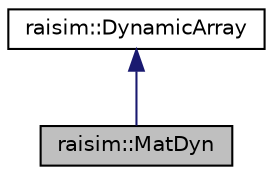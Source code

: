 digraph "raisim::MatDyn"
{
  edge [fontname="Helvetica",fontsize="10",labelfontname="Helvetica",labelfontsize="10"];
  node [fontname="Helvetica",fontsize="10",shape=record];
  Node2 [label="raisim::MatDyn",height=0.2,width=0.4,color="black", fillcolor="grey75", style="filled", fontcolor="black"];
  Node3 -> Node2 [dir="back",color="midnightblue",fontsize="10",style="solid"];
  Node3 [label="raisim::DynamicArray",height=0.2,width=0.4,color="black", fillcolor="white", style="filled",URL="$classraisim_1_1DynamicArray.html"];
}
